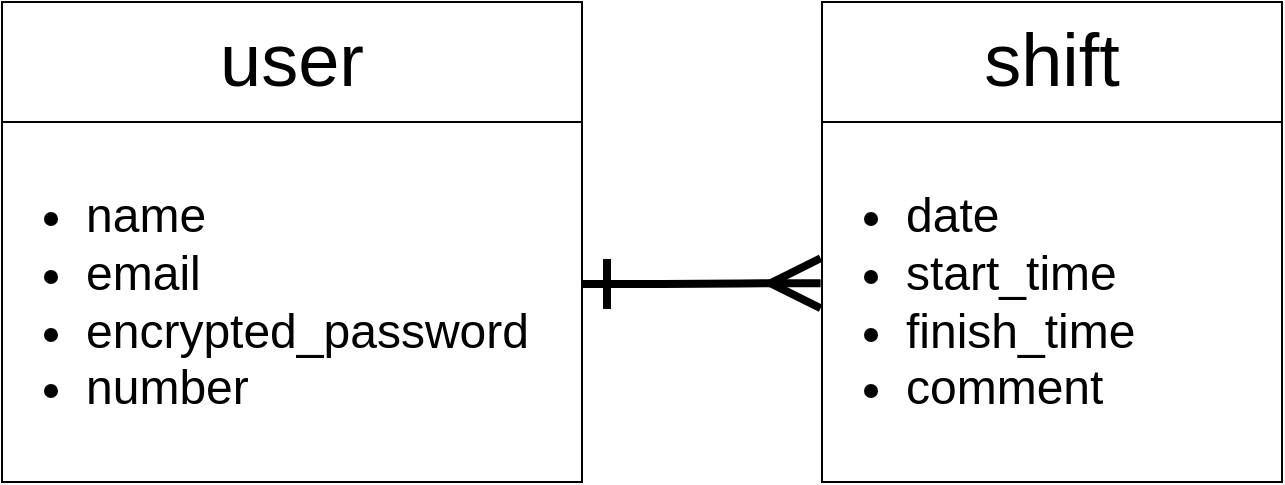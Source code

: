 <mxfile>
    <diagram id="StH2MsiBdHhToi6fkNsY" name="ページ1">
        <mxGraphModel dx="329" dy="572" grid="1" gridSize="10" guides="1" tooltips="1" connect="1" arrows="1" fold="1" page="1" pageScale="1" pageWidth="1169" pageHeight="1654" math="0" shadow="0">
            <root>
                <mxCell id="0"/>
                <mxCell id="1" parent="0"/>
                <mxCell id="3" value="&lt;font style=&quot;font-size: 37px&quot;&gt;user&lt;/font&gt;" style="whiteSpace=wrap;html=1;" parent="1" vertex="1">
                    <mxGeometry x="70" y="80" width="290" height="60" as="geometry"/>
                </mxCell>
                <mxCell id="4" value="&lt;div&gt;&lt;ul&gt;&lt;li&gt;name&lt;/li&gt;&lt;li&gt;email&lt;/li&gt;&lt;li&gt;encrypted_password&lt;/li&gt;&lt;li&gt;number&lt;/li&gt;&lt;/ul&gt;&lt;/div&gt;" style="whiteSpace=wrap;html=1;fontSize=24;align=left;" parent="1" vertex="1">
                    <mxGeometry x="70" y="140" width="290" height="180" as="geometry"/>
                </mxCell>
                <mxCell id="5" value="shift" style="whiteSpace=wrap;html=1;fontSize=37;" parent="1" vertex="1">
                    <mxGeometry x="480" y="80" width="230" height="60" as="geometry"/>
                </mxCell>
                <mxCell id="6" value="&lt;ul style=&quot;font-size: 24px&quot;&gt;&lt;li&gt;date&lt;/li&gt;&lt;li&gt;start_time&lt;/li&gt;&lt;li&gt;finish_time&lt;/li&gt;&lt;li&gt;comment&lt;/li&gt;&lt;/ul&gt;" style="whiteSpace=wrap;html=1;fontSize=37;align=left;" parent="1" vertex="1">
                    <mxGeometry x="480" y="140" width="230" height="180" as="geometry"/>
                </mxCell>
                <mxCell id="7" value="" style="edgeStyle=entityRelationEdgeStyle;fontSize=12;html=1;endArrow=ERmany;endFill=0;entryX=-0.003;entryY=0.448;entryDx=0;entryDy=0;entryPerimeter=0;endSize=20;startArrow=ERone;startFill=0;startSize=20;strokeWidth=4;" parent="1" target="6" edge="1">
                    <mxGeometry width="100" height="100" relative="1" as="geometry">
                        <mxPoint x="360" y="221" as="sourcePoint"/>
                        <mxPoint x="470" y="221" as="targetPoint"/>
                    </mxGeometry>
                </mxCell>
            </root>
        </mxGraphModel>
    </diagram>
</mxfile>